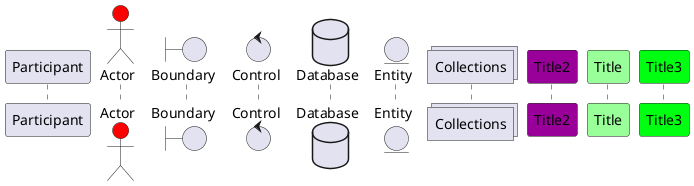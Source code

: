 @startuml Sequence
participant Participant
actor Actor #red
boundary Boundary
control Control
database Database  
entity Entity
collections Collections
participant "Title2" as id2   #990099 
participant Title as id   #99FF99 
participant id3 as "Title3"  #00FF11 
@enduml